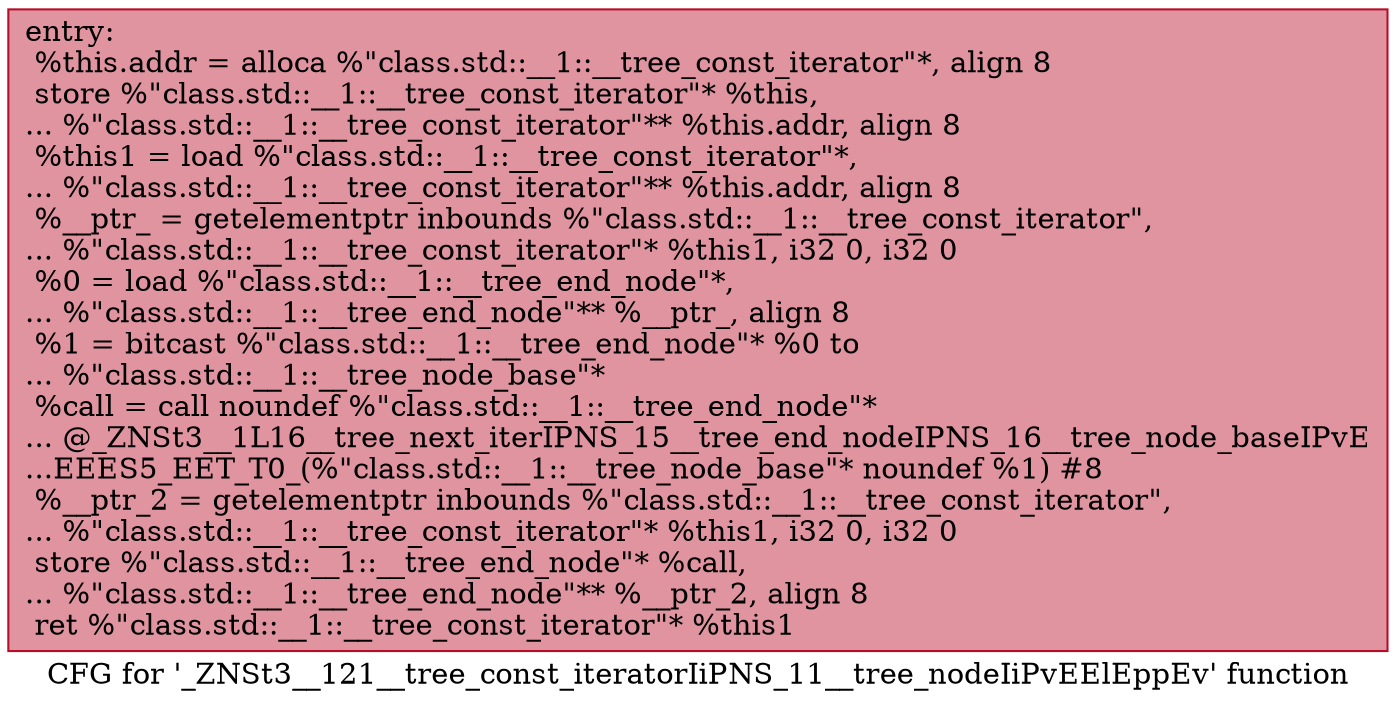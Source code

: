 digraph "CFG for '_ZNSt3__121__tree_const_iteratorIiPNS_11__tree_nodeIiPvEElEppEv' function" {
	label="CFG for '_ZNSt3__121__tree_const_iteratorIiPNS_11__tree_nodeIiPvEElEppEv' function";

	Node0x600002552900 [shape=record,color="#b70d28ff", style=filled, fillcolor="#b70d2870",label="{entry:\l  %this.addr = alloca %\"class.std::__1::__tree_const_iterator\"*, align 8\l  store %\"class.std::__1::__tree_const_iterator\"* %this,\l... %\"class.std::__1::__tree_const_iterator\"** %this.addr, align 8\l  %this1 = load %\"class.std::__1::__tree_const_iterator\"*,\l... %\"class.std::__1::__tree_const_iterator\"** %this.addr, align 8\l  %__ptr_ = getelementptr inbounds %\"class.std::__1::__tree_const_iterator\",\l... %\"class.std::__1::__tree_const_iterator\"* %this1, i32 0, i32 0\l  %0 = load %\"class.std::__1::__tree_end_node\"*,\l... %\"class.std::__1::__tree_end_node\"** %__ptr_, align 8\l  %1 = bitcast %\"class.std::__1::__tree_end_node\"* %0 to\l... %\"class.std::__1::__tree_node_base\"*\l  %call = call noundef %\"class.std::__1::__tree_end_node\"*\l... @_ZNSt3__1L16__tree_next_iterIPNS_15__tree_end_nodeIPNS_16__tree_node_baseIPvE\l...EEES5_EET_T0_(%\"class.std::__1::__tree_node_base\"* noundef %1) #8\l  %__ptr_2 = getelementptr inbounds %\"class.std::__1::__tree_const_iterator\",\l... %\"class.std::__1::__tree_const_iterator\"* %this1, i32 0, i32 0\l  store %\"class.std::__1::__tree_end_node\"* %call,\l... %\"class.std::__1::__tree_end_node\"** %__ptr_2, align 8\l  ret %\"class.std::__1::__tree_const_iterator\"* %this1\l}"];
}
